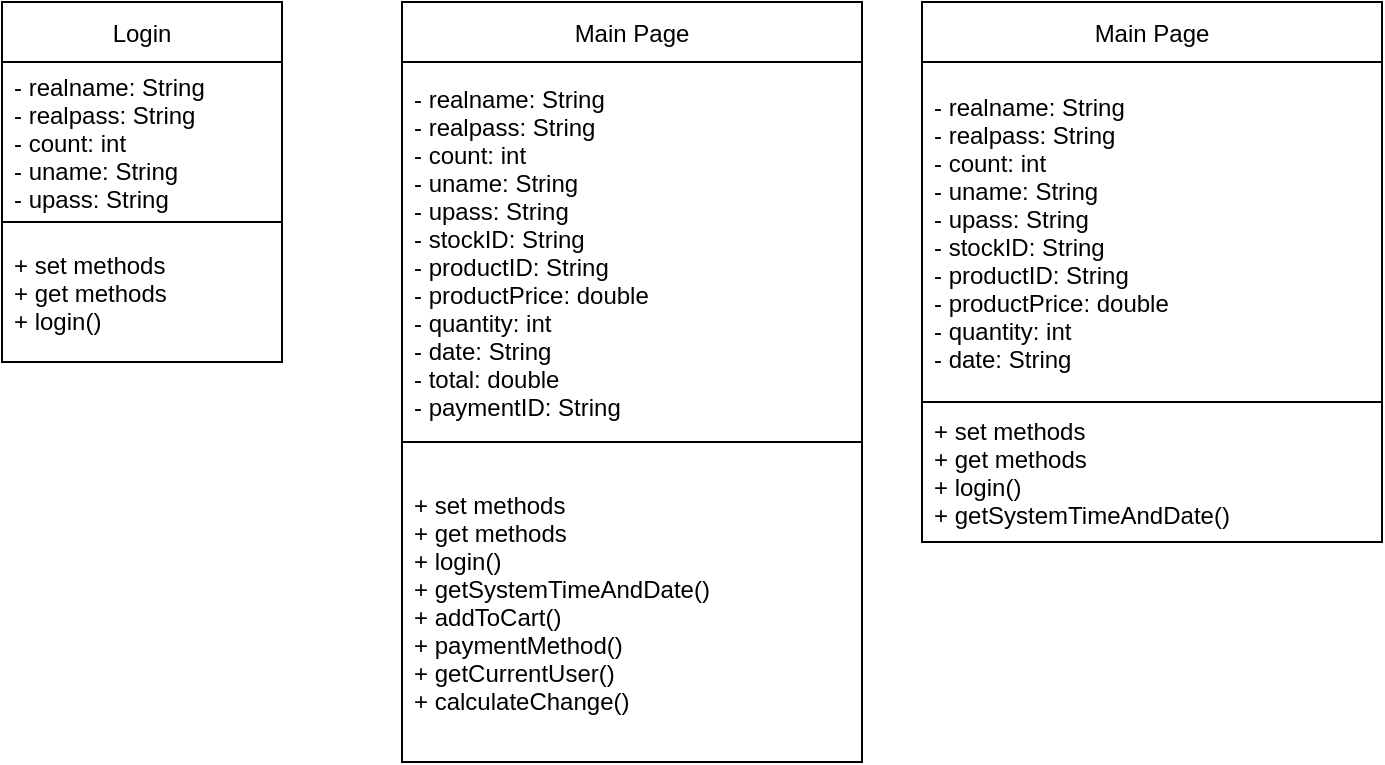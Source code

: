 <mxfile version="20.2.4" type="device"><diagram id="O0RIO4IKcnkoXlEBHNOa" name="Page-1"><mxGraphModel dx="996" dy="608" grid="1" gridSize="10" guides="1" tooltips="1" connect="1" arrows="1" fold="1" page="1" pageScale="1" pageWidth="850" pageHeight="1100" math="0" shadow="0"><root><mxCell id="0"/><mxCell id="1" parent="0"/><mxCell id="T6xgEbl_LHVioKl_9E0H-10" value="Login" style="swimlane;fontStyle=0;childLayout=stackLayout;horizontal=1;startSize=30;horizontalStack=0;resizeParent=1;resizeParentMax=0;resizeLast=0;collapsible=1;marginBottom=0;strokeColor=default;" vertex="1" parent="1"><mxGeometry x="260" y="60" width="140" height="180" as="geometry"/></mxCell><mxCell id="T6xgEbl_LHVioKl_9E0H-11" value="- realname: String&#10;- realpass: String&#10;- count: int&#10;- uname: String&#10;- upass: String" style="text;strokeColor=default;fillColor=none;align=left;verticalAlign=middle;spacingLeft=4;spacingRight=4;overflow=hidden;points=[[0,0.5],[1,0.5]];portConstraint=eastwest;rotatable=0;" vertex="1" parent="T6xgEbl_LHVioKl_9E0H-10"><mxGeometry y="30" width="140" height="80" as="geometry"/></mxCell><mxCell id="T6xgEbl_LHVioKl_9E0H-12" value="+ set methods&#10;+ get methods&#10;+ login()" style="text;strokeColor=none;fillColor=none;align=left;verticalAlign=middle;spacingLeft=4;spacingRight=4;overflow=hidden;points=[[0,0.5],[1,0.5]];portConstraint=eastwest;rotatable=0;" vertex="1" parent="T6xgEbl_LHVioKl_9E0H-10"><mxGeometry y="110" width="140" height="70" as="geometry"/></mxCell><mxCell id="T6xgEbl_LHVioKl_9E0H-13" value="Main Page" style="swimlane;fontStyle=0;childLayout=stackLayout;horizontal=1;startSize=30;horizontalStack=0;resizeParent=1;resizeParentMax=0;resizeLast=0;collapsible=1;marginBottom=0;strokeColor=default;" vertex="1" parent="1"><mxGeometry x="460" y="60" width="230" height="380" as="geometry"/></mxCell><mxCell id="T6xgEbl_LHVioKl_9E0H-14" value="- realname: String&#10;- realpass: String&#10;- count: int&#10;- uname: String&#10;- upass: String&#10;- stockID: String&#10;- productID: String&#10;- productPrice: double&#10;- quantity: int&#10;- date: String&#10;- total: double&#10;- paymentID: String" style="text;strokeColor=default;fillColor=none;align=left;verticalAlign=middle;spacingLeft=4;spacingRight=4;overflow=hidden;points=[[0,0.5],[1,0.5]];portConstraint=eastwest;rotatable=0;" vertex="1" parent="T6xgEbl_LHVioKl_9E0H-13"><mxGeometry y="30" width="230" height="190" as="geometry"/></mxCell><mxCell id="T6xgEbl_LHVioKl_9E0H-15" value="+ set methods&#10;+ get methods&#10;+ login()&#10;+ getSystemTimeAndDate()&#10;+ addToCart()&#10;+ paymentMethod()&#10;+ getCurrentUser()&#10;+ calculateChange()" style="text;strokeColor=none;fillColor=none;align=left;verticalAlign=middle;spacingLeft=4;spacingRight=4;overflow=hidden;points=[[0,0.5],[1,0.5]];portConstraint=eastwest;rotatable=0;" vertex="1" parent="T6xgEbl_LHVioKl_9E0H-13"><mxGeometry y="220" width="230" height="160" as="geometry"/></mxCell><mxCell id="T6xgEbl_LHVioKl_9E0H-16" value="Main Page" style="swimlane;fontStyle=0;childLayout=stackLayout;horizontal=1;startSize=30;horizontalStack=0;resizeParent=1;resizeParentMax=0;resizeLast=0;collapsible=1;marginBottom=0;strokeColor=default;" vertex="1" parent="1"><mxGeometry x="720" y="60" width="230" height="270" as="geometry"/></mxCell><mxCell id="T6xgEbl_LHVioKl_9E0H-17" value="- realname: String&#10;- realpass: String&#10;- count: int&#10;- uname: String&#10;- upass: String&#10;- stockID: String&#10;- productID: String&#10;- productPrice: double&#10;- quantity: int&#10;- date: String" style="text;strokeColor=default;fillColor=none;align=left;verticalAlign=middle;spacingLeft=4;spacingRight=4;overflow=hidden;points=[[0,0.5],[1,0.5]];portConstraint=eastwest;rotatable=0;" vertex="1" parent="T6xgEbl_LHVioKl_9E0H-16"><mxGeometry y="30" width="230" height="170" as="geometry"/></mxCell><mxCell id="T6xgEbl_LHVioKl_9E0H-18" value="+ set methods&#10;+ get methods&#10;+ login()&#10;+ getSystemTimeAndDate()" style="text;strokeColor=none;fillColor=none;align=left;verticalAlign=middle;spacingLeft=4;spacingRight=4;overflow=hidden;points=[[0,0.5],[1,0.5]];portConstraint=eastwest;rotatable=0;" vertex="1" parent="T6xgEbl_LHVioKl_9E0H-16"><mxGeometry y="200" width="230" height="70" as="geometry"/></mxCell></root></mxGraphModel></diagram></mxfile>